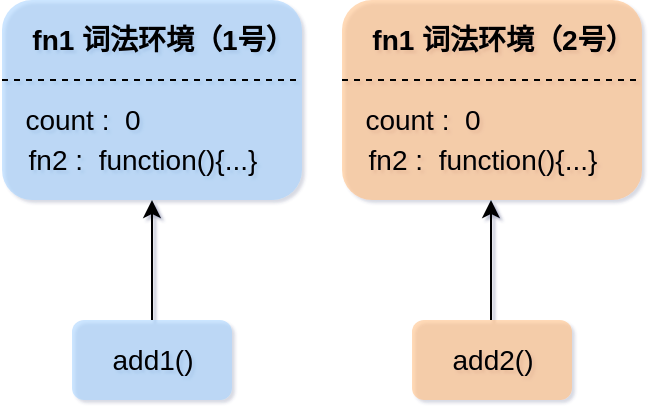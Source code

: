 <mxfile version="13.9.8" type="device"><diagram id="LtVfOZGttA436xNtb7Hc" name="第 1 页"><mxGraphModel dx="1038" dy="492" grid="0" gridSize="10" guides="1" tooltips="1" connect="1" arrows="1" fold="1" page="1" pageScale="1" pageWidth="827" pageHeight="1169" math="0" shadow="1"><root><mxCell id="0"/><mxCell id="1" parent="0"/><mxCell id="MqMpAxPFTVkqtaIRsBWa-1" value="" style="rounded=1;whiteSpace=wrap;html=1;opacity=50;glass=0;shadow=0;strokeColor=none;fillColor=#99CCFF;" vertex="1" parent="1"><mxGeometry x="120" y="240" width="150" height="100" as="geometry"/></mxCell><mxCell id="MqMpAxPFTVkqtaIRsBWa-2" value="fn1 词法环境（1号）" style="text;html=1;resizable=0;autosize=1;align=center;verticalAlign=middle;points=[];fillColor=none;strokeColor=none;rounded=0;fontSize=14;fontStyle=1" vertex="1" parent="1"><mxGeometry x="125" y="250" width="150" height="20" as="geometry"/></mxCell><mxCell id="MqMpAxPFTVkqtaIRsBWa-3" value="count :&amp;nbsp; 0" style="text;html=1;resizable=0;autosize=1;align=center;verticalAlign=middle;points=[];fillColor=none;strokeColor=none;rounded=0;fontStyle=0;fontSize=14;" vertex="1" parent="1"><mxGeometry x="125" y="290" width="70" height="20" as="geometry"/></mxCell><mxCell id="MqMpAxPFTVkqtaIRsBWa-4" value="" style="endArrow=none;html=1;fontSize=14;dashed=1;" edge="1" parent="1"><mxGeometry width="50" height="50" relative="1" as="geometry"><mxPoint x="120" y="280" as="sourcePoint"/><mxPoint x="270" y="280" as="targetPoint"/><Array as="points"/></mxGeometry></mxCell><mxCell id="MqMpAxPFTVkqtaIRsBWa-5" value="" style="rounded=1;whiteSpace=wrap;html=1;strokeColor=none;opacity=50;fillColor=#FFB570;shadow=0;" vertex="1" parent="1"><mxGeometry x="290" y="240" width="150" height="100" as="geometry"/></mxCell><mxCell id="MqMpAxPFTVkqtaIRsBWa-6" value="fn1 词法环境（2号）" style="text;html=1;resizable=0;autosize=1;align=center;verticalAlign=middle;points=[];fillColor=none;strokeColor=none;rounded=0;fontSize=14;fontStyle=1" vertex="1" parent="1"><mxGeometry x="295" y="250" width="150" height="20" as="geometry"/></mxCell><mxCell id="MqMpAxPFTVkqtaIRsBWa-7" value="count :&amp;nbsp; 0" style="text;html=1;resizable=0;autosize=1;align=center;verticalAlign=middle;points=[];fillColor=none;strokeColor=none;rounded=0;fontStyle=0;fontSize=14;" vertex="1" parent="1"><mxGeometry x="295" y="290" width="70" height="20" as="geometry"/></mxCell><mxCell id="MqMpAxPFTVkqtaIRsBWa-8" value="" style="endArrow=none;html=1;fontSize=14;dashed=1;" edge="1" parent="1"><mxGeometry width="50" height="50" relative="1" as="geometry"><mxPoint x="290" y="280" as="sourcePoint"/><mxPoint x="440" y="280" as="targetPoint"/><Array as="points"/></mxGeometry></mxCell><mxCell id="MqMpAxPFTVkqtaIRsBWa-10" value="fn2 :&amp;nbsp; function(){...}" style="text;html=1;resizable=0;autosize=1;align=center;verticalAlign=middle;points=[];fillColor=none;strokeColor=none;rounded=0;shadow=0;glass=0;fontSize=14;opacity=50;" vertex="1" parent="1"><mxGeometry x="125" y="310" width="130" height="20" as="geometry"/></mxCell><mxCell id="MqMpAxPFTVkqtaIRsBWa-11" value="fn2 :&amp;nbsp; function(){...}" style="text;html=1;resizable=0;autosize=1;align=center;verticalAlign=middle;points=[];fillColor=none;strokeColor=none;rounded=0;shadow=0;glass=0;fontSize=14;opacity=50;" vertex="1" parent="1"><mxGeometry x="295" y="310" width="130" height="20" as="geometry"/></mxCell><mxCell id="MqMpAxPFTVkqtaIRsBWa-12" value="" style="rounded=1;whiteSpace=wrap;html=1;shadow=0;glass=0;fillColor=#99CCFF;fontSize=14;opacity=50;strokeColor=none;" vertex="1" parent="1"><mxGeometry x="155" y="400" width="80" height="40" as="geometry"/></mxCell><mxCell id="MqMpAxPFTVkqtaIRsBWa-13" value="add1()" style="text;html=1;resizable=0;autosize=1;align=center;verticalAlign=middle;points=[];fillColor=none;strokeColor=none;rounded=0;shadow=0;glass=0;fontSize=14;opacity=50;" vertex="1" parent="1"><mxGeometry x="165" y="410" width="60" height="20" as="geometry"/></mxCell><mxCell id="MqMpAxPFTVkqtaIRsBWa-14" value="" style="rounded=1;whiteSpace=wrap;html=1;shadow=0;glass=0;fontSize=14;opacity=50;strokeColor=none;fillColor=#FFB570;" vertex="1" parent="1"><mxGeometry x="325" y="400" width="80" height="40" as="geometry"/></mxCell><mxCell id="MqMpAxPFTVkqtaIRsBWa-15" value="add2()" style="text;html=1;resizable=0;autosize=1;align=center;verticalAlign=middle;points=[];fillColor=none;strokeColor=none;rounded=0;shadow=0;glass=0;fontSize=14;opacity=50;" vertex="1" parent="1"><mxGeometry x="335" y="410" width="60" height="20" as="geometry"/></mxCell><mxCell id="MqMpAxPFTVkqtaIRsBWa-17" value="" style="endArrow=classic;html=1;fontSize=14;exitX=0.5;exitY=0;exitDx=0;exitDy=0;entryX=0.5;entryY=1;entryDx=0;entryDy=0;" edge="1" parent="1" source="MqMpAxPFTVkqtaIRsBWa-12" target="MqMpAxPFTVkqtaIRsBWa-1"><mxGeometry width="50" height="50" relative="1" as="geometry"><mxPoint x="350" y="380" as="sourcePoint"/><mxPoint x="400" y="330" as="targetPoint"/></mxGeometry></mxCell><mxCell id="MqMpAxPFTVkqtaIRsBWa-18" value="" style="endArrow=classic;html=1;fontSize=14;exitX=0.5;exitY=0;exitDx=0;exitDy=0;entryX=0.5;entryY=1;entryDx=0;entryDy=0;" edge="1" parent="1"><mxGeometry width="50" height="50" relative="1" as="geometry"><mxPoint x="364.5" y="400" as="sourcePoint"/><mxPoint x="364.5" y="340" as="targetPoint"/></mxGeometry></mxCell></root></mxGraphModel></diagram></mxfile>